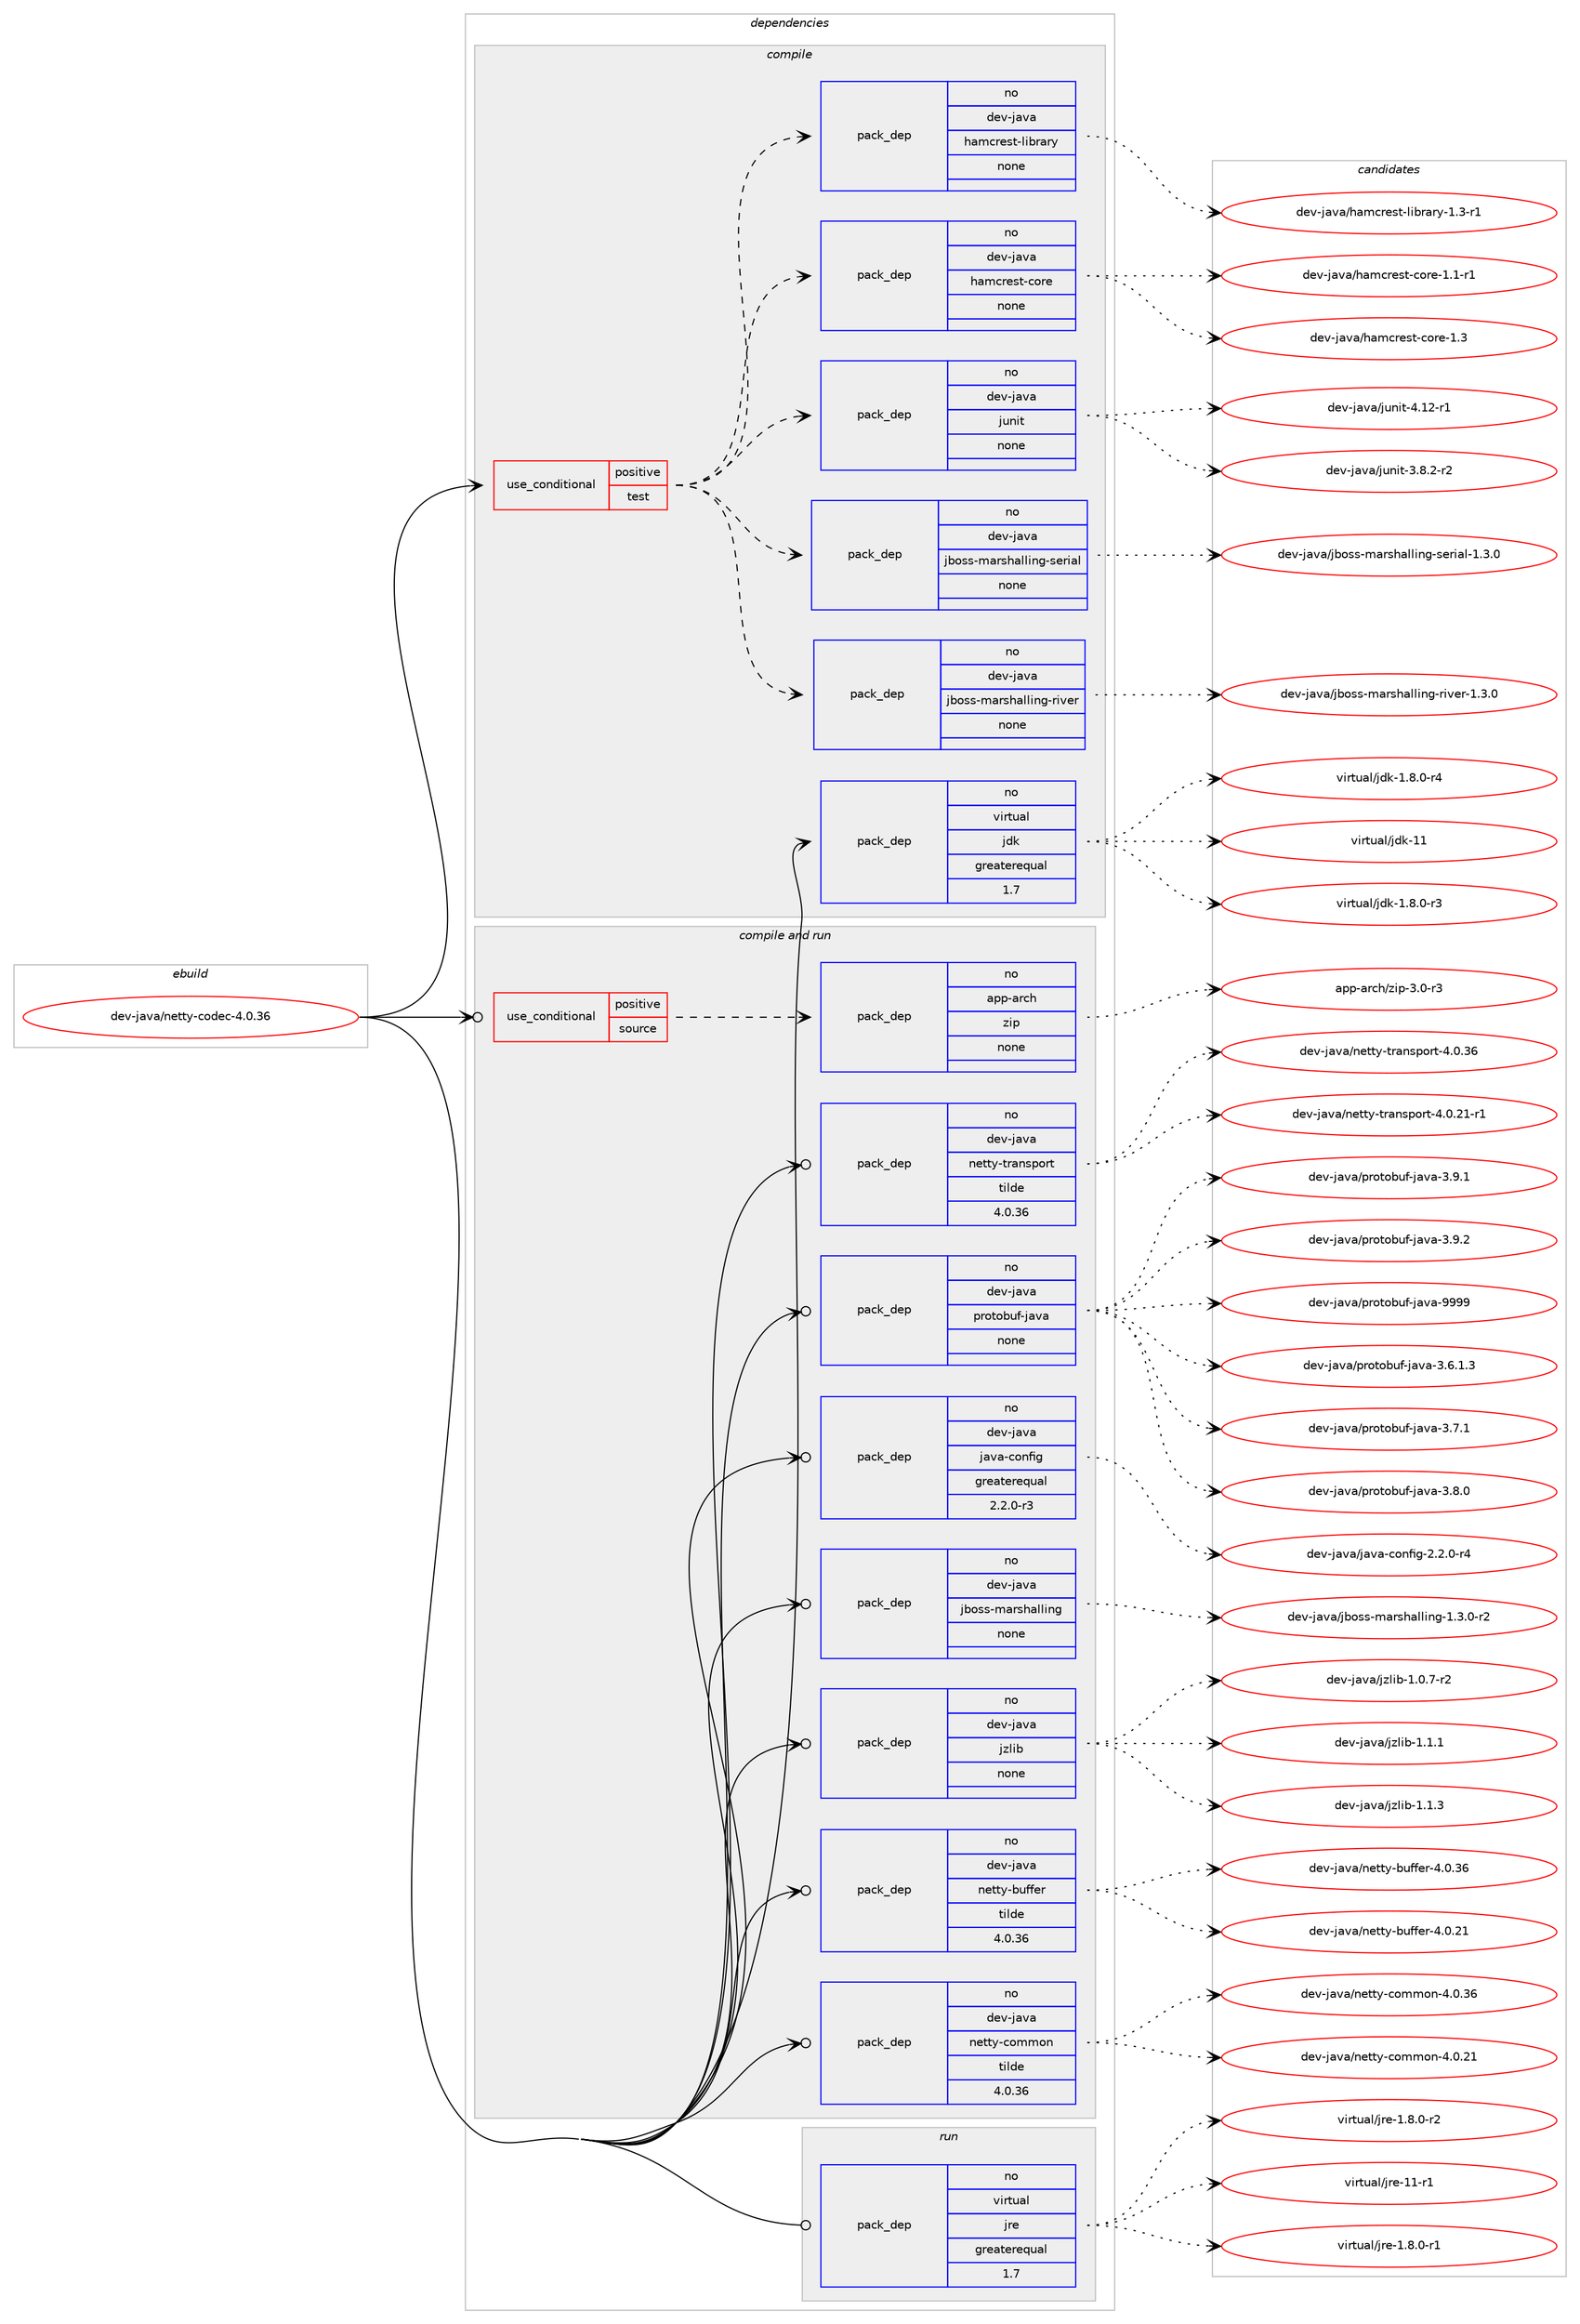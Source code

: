 digraph prolog {

# *************
# Graph options
# *************

newrank=true;
concentrate=true;
compound=true;
graph [rankdir=LR,fontname=Helvetica,fontsize=10,ranksep=1.5];#, ranksep=2.5, nodesep=0.2];
edge  [arrowhead=vee];
node  [fontname=Helvetica,fontsize=10];

# **********
# The ebuild
# **********

subgraph cluster_leftcol {
color=gray;
rank=same;
label=<<i>ebuild</i>>;
id [label="dev-java/netty-codec-4.0.36", color=red, width=4, href="../dev-java/netty-codec-4.0.36.svg"];
}

# ****************
# The dependencies
# ****************

subgraph cluster_midcol {
color=gray;
label=<<i>dependencies</i>>;
subgraph cluster_compile {
fillcolor="#eeeeee";
style=filled;
label=<<i>compile</i>>;
subgraph cond129220 {
dependency555175 [label=<<TABLE BORDER="0" CELLBORDER="1" CELLSPACING="0" CELLPADDING="4"><TR><TD ROWSPAN="3" CELLPADDING="10">use_conditional</TD></TR><TR><TD>positive</TD></TR><TR><TD>test</TD></TR></TABLE>>, shape=none, color=red];
subgraph pack414776 {
dependency555176 [label=<<TABLE BORDER="0" CELLBORDER="1" CELLSPACING="0" CELLPADDING="4" WIDTH="220"><TR><TD ROWSPAN="6" CELLPADDING="30">pack_dep</TD></TR><TR><TD WIDTH="110">no</TD></TR><TR><TD>dev-java</TD></TR><TR><TD>hamcrest-core</TD></TR><TR><TD>none</TD></TR><TR><TD></TD></TR></TABLE>>, shape=none, color=blue];
}
dependency555175:e -> dependency555176:w [weight=20,style="dashed",arrowhead="vee"];
subgraph pack414777 {
dependency555177 [label=<<TABLE BORDER="0" CELLBORDER="1" CELLSPACING="0" CELLPADDING="4" WIDTH="220"><TR><TD ROWSPAN="6" CELLPADDING="30">pack_dep</TD></TR><TR><TD WIDTH="110">no</TD></TR><TR><TD>dev-java</TD></TR><TR><TD>hamcrest-library</TD></TR><TR><TD>none</TD></TR><TR><TD></TD></TR></TABLE>>, shape=none, color=blue];
}
dependency555175:e -> dependency555177:w [weight=20,style="dashed",arrowhead="vee"];
subgraph pack414778 {
dependency555178 [label=<<TABLE BORDER="0" CELLBORDER="1" CELLSPACING="0" CELLPADDING="4" WIDTH="220"><TR><TD ROWSPAN="6" CELLPADDING="30">pack_dep</TD></TR><TR><TD WIDTH="110">no</TD></TR><TR><TD>dev-java</TD></TR><TR><TD>jboss-marshalling-river</TD></TR><TR><TD>none</TD></TR><TR><TD></TD></TR></TABLE>>, shape=none, color=blue];
}
dependency555175:e -> dependency555178:w [weight=20,style="dashed",arrowhead="vee"];
subgraph pack414779 {
dependency555179 [label=<<TABLE BORDER="0" CELLBORDER="1" CELLSPACING="0" CELLPADDING="4" WIDTH="220"><TR><TD ROWSPAN="6" CELLPADDING="30">pack_dep</TD></TR><TR><TD WIDTH="110">no</TD></TR><TR><TD>dev-java</TD></TR><TR><TD>jboss-marshalling-serial</TD></TR><TR><TD>none</TD></TR><TR><TD></TD></TR></TABLE>>, shape=none, color=blue];
}
dependency555175:e -> dependency555179:w [weight=20,style="dashed",arrowhead="vee"];
subgraph pack414780 {
dependency555180 [label=<<TABLE BORDER="0" CELLBORDER="1" CELLSPACING="0" CELLPADDING="4" WIDTH="220"><TR><TD ROWSPAN="6" CELLPADDING="30">pack_dep</TD></TR><TR><TD WIDTH="110">no</TD></TR><TR><TD>dev-java</TD></TR><TR><TD>junit</TD></TR><TR><TD>none</TD></TR><TR><TD></TD></TR></TABLE>>, shape=none, color=blue];
}
dependency555175:e -> dependency555180:w [weight=20,style="dashed",arrowhead="vee"];
}
id:e -> dependency555175:w [weight=20,style="solid",arrowhead="vee"];
subgraph pack414781 {
dependency555181 [label=<<TABLE BORDER="0" CELLBORDER="1" CELLSPACING="0" CELLPADDING="4" WIDTH="220"><TR><TD ROWSPAN="6" CELLPADDING="30">pack_dep</TD></TR><TR><TD WIDTH="110">no</TD></TR><TR><TD>virtual</TD></TR><TR><TD>jdk</TD></TR><TR><TD>greaterequal</TD></TR><TR><TD>1.7</TD></TR></TABLE>>, shape=none, color=blue];
}
id:e -> dependency555181:w [weight=20,style="solid",arrowhead="vee"];
}
subgraph cluster_compileandrun {
fillcolor="#eeeeee";
style=filled;
label=<<i>compile and run</i>>;
subgraph cond129221 {
dependency555182 [label=<<TABLE BORDER="0" CELLBORDER="1" CELLSPACING="0" CELLPADDING="4"><TR><TD ROWSPAN="3" CELLPADDING="10">use_conditional</TD></TR><TR><TD>positive</TD></TR><TR><TD>source</TD></TR></TABLE>>, shape=none, color=red];
subgraph pack414782 {
dependency555183 [label=<<TABLE BORDER="0" CELLBORDER="1" CELLSPACING="0" CELLPADDING="4" WIDTH="220"><TR><TD ROWSPAN="6" CELLPADDING="30">pack_dep</TD></TR><TR><TD WIDTH="110">no</TD></TR><TR><TD>app-arch</TD></TR><TR><TD>zip</TD></TR><TR><TD>none</TD></TR><TR><TD></TD></TR></TABLE>>, shape=none, color=blue];
}
dependency555182:e -> dependency555183:w [weight=20,style="dashed",arrowhead="vee"];
}
id:e -> dependency555182:w [weight=20,style="solid",arrowhead="odotvee"];
subgraph pack414783 {
dependency555184 [label=<<TABLE BORDER="0" CELLBORDER="1" CELLSPACING="0" CELLPADDING="4" WIDTH="220"><TR><TD ROWSPAN="6" CELLPADDING="30">pack_dep</TD></TR><TR><TD WIDTH="110">no</TD></TR><TR><TD>dev-java</TD></TR><TR><TD>java-config</TD></TR><TR><TD>greaterequal</TD></TR><TR><TD>2.2.0-r3</TD></TR></TABLE>>, shape=none, color=blue];
}
id:e -> dependency555184:w [weight=20,style="solid",arrowhead="odotvee"];
subgraph pack414784 {
dependency555185 [label=<<TABLE BORDER="0" CELLBORDER="1" CELLSPACING="0" CELLPADDING="4" WIDTH="220"><TR><TD ROWSPAN="6" CELLPADDING="30">pack_dep</TD></TR><TR><TD WIDTH="110">no</TD></TR><TR><TD>dev-java</TD></TR><TR><TD>jboss-marshalling</TD></TR><TR><TD>none</TD></TR><TR><TD></TD></TR></TABLE>>, shape=none, color=blue];
}
id:e -> dependency555185:w [weight=20,style="solid",arrowhead="odotvee"];
subgraph pack414785 {
dependency555186 [label=<<TABLE BORDER="0" CELLBORDER="1" CELLSPACING="0" CELLPADDING="4" WIDTH="220"><TR><TD ROWSPAN="6" CELLPADDING="30">pack_dep</TD></TR><TR><TD WIDTH="110">no</TD></TR><TR><TD>dev-java</TD></TR><TR><TD>jzlib</TD></TR><TR><TD>none</TD></TR><TR><TD></TD></TR></TABLE>>, shape=none, color=blue];
}
id:e -> dependency555186:w [weight=20,style="solid",arrowhead="odotvee"];
subgraph pack414786 {
dependency555187 [label=<<TABLE BORDER="0" CELLBORDER="1" CELLSPACING="0" CELLPADDING="4" WIDTH="220"><TR><TD ROWSPAN="6" CELLPADDING="30">pack_dep</TD></TR><TR><TD WIDTH="110">no</TD></TR><TR><TD>dev-java</TD></TR><TR><TD>netty-buffer</TD></TR><TR><TD>tilde</TD></TR><TR><TD>4.0.36</TD></TR></TABLE>>, shape=none, color=blue];
}
id:e -> dependency555187:w [weight=20,style="solid",arrowhead="odotvee"];
subgraph pack414787 {
dependency555188 [label=<<TABLE BORDER="0" CELLBORDER="1" CELLSPACING="0" CELLPADDING="4" WIDTH="220"><TR><TD ROWSPAN="6" CELLPADDING="30">pack_dep</TD></TR><TR><TD WIDTH="110">no</TD></TR><TR><TD>dev-java</TD></TR><TR><TD>netty-common</TD></TR><TR><TD>tilde</TD></TR><TR><TD>4.0.36</TD></TR></TABLE>>, shape=none, color=blue];
}
id:e -> dependency555188:w [weight=20,style="solid",arrowhead="odotvee"];
subgraph pack414788 {
dependency555189 [label=<<TABLE BORDER="0" CELLBORDER="1" CELLSPACING="0" CELLPADDING="4" WIDTH="220"><TR><TD ROWSPAN="6" CELLPADDING="30">pack_dep</TD></TR><TR><TD WIDTH="110">no</TD></TR><TR><TD>dev-java</TD></TR><TR><TD>netty-transport</TD></TR><TR><TD>tilde</TD></TR><TR><TD>4.0.36</TD></TR></TABLE>>, shape=none, color=blue];
}
id:e -> dependency555189:w [weight=20,style="solid",arrowhead="odotvee"];
subgraph pack414789 {
dependency555190 [label=<<TABLE BORDER="0" CELLBORDER="1" CELLSPACING="0" CELLPADDING="4" WIDTH="220"><TR><TD ROWSPAN="6" CELLPADDING="30">pack_dep</TD></TR><TR><TD WIDTH="110">no</TD></TR><TR><TD>dev-java</TD></TR><TR><TD>protobuf-java</TD></TR><TR><TD>none</TD></TR><TR><TD></TD></TR></TABLE>>, shape=none, color=blue];
}
id:e -> dependency555190:w [weight=20,style="solid",arrowhead="odotvee"];
}
subgraph cluster_run {
fillcolor="#eeeeee";
style=filled;
label=<<i>run</i>>;
subgraph pack414790 {
dependency555191 [label=<<TABLE BORDER="0" CELLBORDER="1" CELLSPACING="0" CELLPADDING="4" WIDTH="220"><TR><TD ROWSPAN="6" CELLPADDING="30">pack_dep</TD></TR><TR><TD WIDTH="110">no</TD></TR><TR><TD>virtual</TD></TR><TR><TD>jre</TD></TR><TR><TD>greaterequal</TD></TR><TR><TD>1.7</TD></TR></TABLE>>, shape=none, color=blue];
}
id:e -> dependency555191:w [weight=20,style="solid",arrowhead="odot"];
}
}

# **************
# The candidates
# **************

subgraph cluster_choices {
rank=same;
color=gray;
label=<<i>candidates</i>>;

subgraph choice414776 {
color=black;
nodesep=1;
choice1001011184510697118974710497109991141011151164599111114101454946494511449 [label="dev-java/hamcrest-core-1.1-r1", color=red, width=4,href="../dev-java/hamcrest-core-1.1-r1.svg"];
choice100101118451069711897471049710999114101115116459911111410145494651 [label="dev-java/hamcrest-core-1.3", color=red, width=4,href="../dev-java/hamcrest-core-1.3.svg"];
dependency555176:e -> choice1001011184510697118974710497109991141011151164599111114101454946494511449:w [style=dotted,weight="100"];
dependency555176:e -> choice100101118451069711897471049710999114101115116459911111410145494651:w [style=dotted,weight="100"];
}
subgraph choice414777 {
color=black;
nodesep=1;
choice100101118451069711897471049710999114101115116451081059811497114121454946514511449 [label="dev-java/hamcrest-library-1.3-r1", color=red, width=4,href="../dev-java/hamcrest-library-1.3-r1.svg"];
dependency555177:e -> choice100101118451069711897471049710999114101115116451081059811497114121454946514511449:w [style=dotted,weight="100"];
}
subgraph choice414778 {
color=black;
nodesep=1;
choice100101118451069711897471069811111511545109971141151049710810810511010345114105118101114454946514648 [label="dev-java/jboss-marshalling-river-1.3.0", color=red, width=4,href="../dev-java/jboss-marshalling-river-1.3.0.svg"];
dependency555178:e -> choice100101118451069711897471069811111511545109971141151049710810810511010345114105118101114454946514648:w [style=dotted,weight="100"];
}
subgraph choice414779 {
color=black;
nodesep=1;
choice10010111845106971189747106981111151154510997114115104971081081051101034511510111410597108454946514648 [label="dev-java/jboss-marshalling-serial-1.3.0", color=red, width=4,href="../dev-java/jboss-marshalling-serial-1.3.0.svg"];
dependency555179:e -> choice10010111845106971189747106981111151154510997114115104971081081051101034511510111410597108454946514648:w [style=dotted,weight="100"];
}
subgraph choice414780 {
color=black;
nodesep=1;
choice100101118451069711897471061171101051164551465646504511450 [label="dev-java/junit-3.8.2-r2", color=red, width=4,href="../dev-java/junit-3.8.2-r2.svg"];
choice1001011184510697118974710611711010511645524649504511449 [label="dev-java/junit-4.12-r1", color=red, width=4,href="../dev-java/junit-4.12-r1.svg"];
dependency555180:e -> choice100101118451069711897471061171101051164551465646504511450:w [style=dotted,weight="100"];
dependency555180:e -> choice1001011184510697118974710611711010511645524649504511449:w [style=dotted,weight="100"];
}
subgraph choice414781 {
color=black;
nodesep=1;
choice11810511411611797108471061001074549465646484511451 [label="virtual/jdk-1.8.0-r3", color=red, width=4,href="../virtual/jdk-1.8.0-r3.svg"];
choice11810511411611797108471061001074549465646484511452 [label="virtual/jdk-1.8.0-r4", color=red, width=4,href="../virtual/jdk-1.8.0-r4.svg"];
choice1181051141161179710847106100107454949 [label="virtual/jdk-11", color=red, width=4,href="../virtual/jdk-11.svg"];
dependency555181:e -> choice11810511411611797108471061001074549465646484511451:w [style=dotted,weight="100"];
dependency555181:e -> choice11810511411611797108471061001074549465646484511452:w [style=dotted,weight="100"];
dependency555181:e -> choice1181051141161179710847106100107454949:w [style=dotted,weight="100"];
}
subgraph choice414782 {
color=black;
nodesep=1;
choice9711211245971149910447122105112455146484511451 [label="app-arch/zip-3.0-r3", color=red, width=4,href="../app-arch/zip-3.0-r3.svg"];
dependency555183:e -> choice9711211245971149910447122105112455146484511451:w [style=dotted,weight="100"];
}
subgraph choice414783 {
color=black;
nodesep=1;
choice10010111845106971189747106971189745991111101021051034550465046484511452 [label="dev-java/java-config-2.2.0-r4", color=red, width=4,href="../dev-java/java-config-2.2.0-r4.svg"];
dependency555184:e -> choice10010111845106971189747106971189745991111101021051034550465046484511452:w [style=dotted,weight="100"];
}
subgraph choice414784 {
color=black;
nodesep=1;
choice10010111845106971189747106981111151154510997114115104971081081051101034549465146484511450 [label="dev-java/jboss-marshalling-1.3.0-r2", color=red, width=4,href="../dev-java/jboss-marshalling-1.3.0-r2.svg"];
dependency555185:e -> choice10010111845106971189747106981111151154510997114115104971081081051101034549465146484511450:w [style=dotted,weight="100"];
}
subgraph choice414785 {
color=black;
nodesep=1;
choice10010111845106971189747106122108105984549464846554511450 [label="dev-java/jzlib-1.0.7-r2", color=red, width=4,href="../dev-java/jzlib-1.0.7-r2.svg"];
choice1001011184510697118974710612210810598454946494649 [label="dev-java/jzlib-1.1.1", color=red, width=4,href="../dev-java/jzlib-1.1.1.svg"];
choice1001011184510697118974710612210810598454946494651 [label="dev-java/jzlib-1.1.3", color=red, width=4,href="../dev-java/jzlib-1.1.3.svg"];
dependency555186:e -> choice10010111845106971189747106122108105984549464846554511450:w [style=dotted,weight="100"];
dependency555186:e -> choice1001011184510697118974710612210810598454946494649:w [style=dotted,weight="100"];
dependency555186:e -> choice1001011184510697118974710612210810598454946494651:w [style=dotted,weight="100"];
}
subgraph choice414786 {
color=black;
nodesep=1;
choice10010111845106971189747110101116116121459811710210210111445524648465049 [label="dev-java/netty-buffer-4.0.21", color=red, width=4,href="../dev-java/netty-buffer-4.0.21.svg"];
choice10010111845106971189747110101116116121459811710210210111445524648465154 [label="dev-java/netty-buffer-4.0.36", color=red, width=4,href="../dev-java/netty-buffer-4.0.36.svg"];
dependency555187:e -> choice10010111845106971189747110101116116121459811710210210111445524648465049:w [style=dotted,weight="100"];
dependency555187:e -> choice10010111845106971189747110101116116121459811710210210111445524648465154:w [style=dotted,weight="100"];
}
subgraph choice414787 {
color=black;
nodesep=1;
choice10010111845106971189747110101116116121459911110910911111045524648465049 [label="dev-java/netty-common-4.0.21", color=red, width=4,href="../dev-java/netty-common-4.0.21.svg"];
choice10010111845106971189747110101116116121459911110910911111045524648465154 [label="dev-java/netty-common-4.0.36", color=red, width=4,href="../dev-java/netty-common-4.0.36.svg"];
dependency555188:e -> choice10010111845106971189747110101116116121459911110910911111045524648465049:w [style=dotted,weight="100"];
dependency555188:e -> choice10010111845106971189747110101116116121459911110910911111045524648465154:w [style=dotted,weight="100"];
}
subgraph choice414788 {
color=black;
nodesep=1;
choice100101118451069711897471101011161161214511611497110115112111114116455246484650494511449 [label="dev-java/netty-transport-4.0.21-r1", color=red, width=4,href="../dev-java/netty-transport-4.0.21-r1.svg"];
choice10010111845106971189747110101116116121451161149711011511211111411645524648465154 [label="dev-java/netty-transport-4.0.36", color=red, width=4,href="../dev-java/netty-transport-4.0.36.svg"];
dependency555189:e -> choice100101118451069711897471101011161161214511611497110115112111114116455246484650494511449:w [style=dotted,weight="100"];
dependency555189:e -> choice10010111845106971189747110101116116121451161149711011511211111411645524648465154:w [style=dotted,weight="100"];
}
subgraph choice414789 {
color=black;
nodesep=1;
choice10010111845106971189747112114111116111981171024510697118974551465446494651 [label="dev-java/protobuf-java-3.6.1.3", color=red, width=4,href="../dev-java/protobuf-java-3.6.1.3.svg"];
choice1001011184510697118974711211411111611198117102451069711897455146554649 [label="dev-java/protobuf-java-3.7.1", color=red, width=4,href="../dev-java/protobuf-java-3.7.1.svg"];
choice1001011184510697118974711211411111611198117102451069711897455146564648 [label="dev-java/protobuf-java-3.8.0", color=red, width=4,href="../dev-java/protobuf-java-3.8.0.svg"];
choice1001011184510697118974711211411111611198117102451069711897455146574649 [label="dev-java/protobuf-java-3.9.1", color=red, width=4,href="../dev-java/protobuf-java-3.9.1.svg"];
choice1001011184510697118974711211411111611198117102451069711897455146574650 [label="dev-java/protobuf-java-3.9.2", color=red, width=4,href="../dev-java/protobuf-java-3.9.2.svg"];
choice10010111845106971189747112114111116111981171024510697118974557575757 [label="dev-java/protobuf-java-9999", color=red, width=4,href="../dev-java/protobuf-java-9999.svg"];
dependency555190:e -> choice10010111845106971189747112114111116111981171024510697118974551465446494651:w [style=dotted,weight="100"];
dependency555190:e -> choice1001011184510697118974711211411111611198117102451069711897455146554649:w [style=dotted,weight="100"];
dependency555190:e -> choice1001011184510697118974711211411111611198117102451069711897455146564648:w [style=dotted,weight="100"];
dependency555190:e -> choice1001011184510697118974711211411111611198117102451069711897455146574649:w [style=dotted,weight="100"];
dependency555190:e -> choice1001011184510697118974711211411111611198117102451069711897455146574650:w [style=dotted,weight="100"];
dependency555190:e -> choice10010111845106971189747112114111116111981171024510697118974557575757:w [style=dotted,weight="100"];
}
subgraph choice414790 {
color=black;
nodesep=1;
choice11810511411611797108471061141014549465646484511449 [label="virtual/jre-1.8.0-r1", color=red, width=4,href="../virtual/jre-1.8.0-r1.svg"];
choice11810511411611797108471061141014549465646484511450 [label="virtual/jre-1.8.0-r2", color=red, width=4,href="../virtual/jre-1.8.0-r2.svg"];
choice11810511411611797108471061141014549494511449 [label="virtual/jre-11-r1", color=red, width=4,href="../virtual/jre-11-r1.svg"];
dependency555191:e -> choice11810511411611797108471061141014549465646484511449:w [style=dotted,weight="100"];
dependency555191:e -> choice11810511411611797108471061141014549465646484511450:w [style=dotted,weight="100"];
dependency555191:e -> choice11810511411611797108471061141014549494511449:w [style=dotted,weight="100"];
}
}

}
